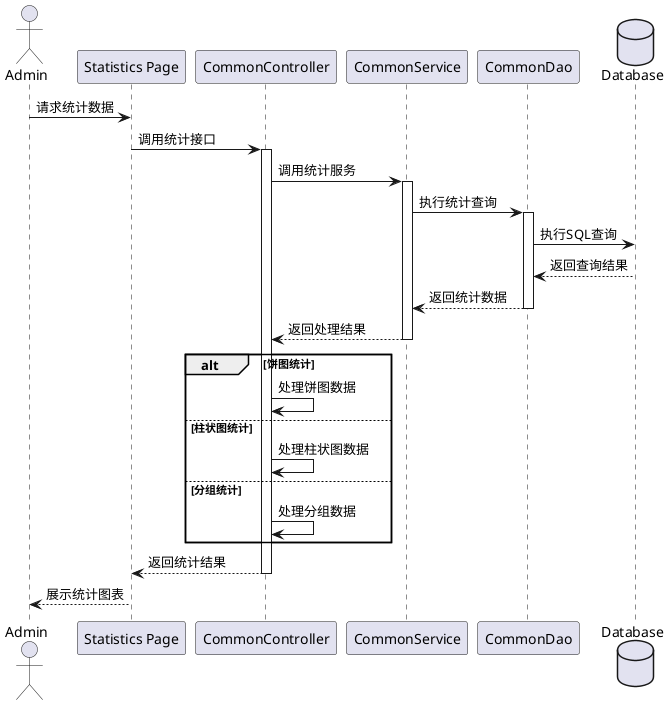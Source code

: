 @startuml
actor Admin
participant "Statistics Page" as SP
participant "CommonController" as CC
participant "CommonService" as CS
participant "CommonDao" as CD
database "Database" as DB

Admin -> SP: 请求统计数据
SP -> CC: 调用统计接口
activate CC

CC -> CS: 调用统计服务
activate CS

CS -> CD: 执行统计查询
activate CD

CD -> DB: 执行SQL查询
DB --> CD: 返回查询结果
CD --> CS: 返回统计数据
deactivate CD

CS --> CC: 返回处理结果
deactivate CS

alt 饼图统计
    CC -> CC: 处理饼图数据
else 柱状图统计
    CC -> CC: 处理柱状图数据
else 分组统计
    CC -> CC: 处理分组数据
end

CC --> SP: 返回统计结果
deactivate CC

SP --> Admin: 展示统计图表
@enduml 